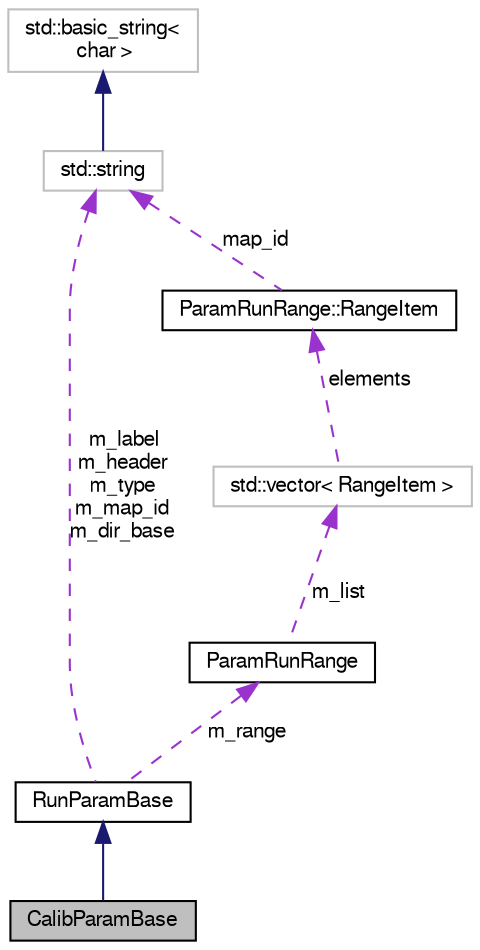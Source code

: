digraph "CalibParamBase"
{
  bgcolor="transparent";
  edge [fontname="FreeSans",fontsize="10",labelfontname="FreeSans",labelfontsize="10"];
  node [fontname="FreeSans",fontsize="10",shape=record];
  Node1 [label="CalibParamBase",height=0.2,width=0.4,color="black", fillcolor="grey75", style="filled" fontcolor="black"];
  Node2 -> Node1 [dir="back",color="midnightblue",fontsize="10",style="solid",fontname="FreeSans"];
  Node2 [label="RunParamBase",height=0.2,width=0.4,color="black",URL="$db/d8a/classRunParamBase.html"];
  Node3 -> Node2 [dir="back",color="darkorchid3",fontsize="10",style="dashed",label=" m_label\nm_header\nm_type\nm_map_id\nm_dir_base" ,fontname="FreeSans"];
  Node3 [label="std::string",height=0.2,width=0.4,color="grey75",tooltip="STL class. "];
  Node4 -> Node3 [dir="back",color="midnightblue",fontsize="10",style="solid",fontname="FreeSans"];
  Node4 [label="std::basic_string\<\l char \>",height=0.2,width=0.4,color="grey75",tooltip="STL class. "];
  Node5 -> Node2 [dir="back",color="darkorchid3",fontsize="10",style="dashed",label=" m_range" ,fontname="FreeSans"];
  Node5 [label="ParamRunRange",height=0.2,width=0.4,color="black",URL="$d0/d0d/classParamRunRange.html"];
  Node6 -> Node5 [dir="back",color="darkorchid3",fontsize="10",style="dashed",label=" m_list" ,fontname="FreeSans"];
  Node6 [label="std::vector\< RangeItem \>",height=0.2,width=0.4,color="grey75"];
  Node7 -> Node6 [dir="back",color="darkorchid3",fontsize="10",style="dashed",label=" elements" ,fontname="FreeSans"];
  Node7 [label="ParamRunRange::RangeItem",height=0.2,width=0.4,color="black",URL="$dd/d8c/structParamRunRange_1_1RangeItem.html"];
  Node3 -> Node7 [dir="back",color="darkorchid3",fontsize="10",style="dashed",label=" map_id" ,fontname="FreeSans"];
}
